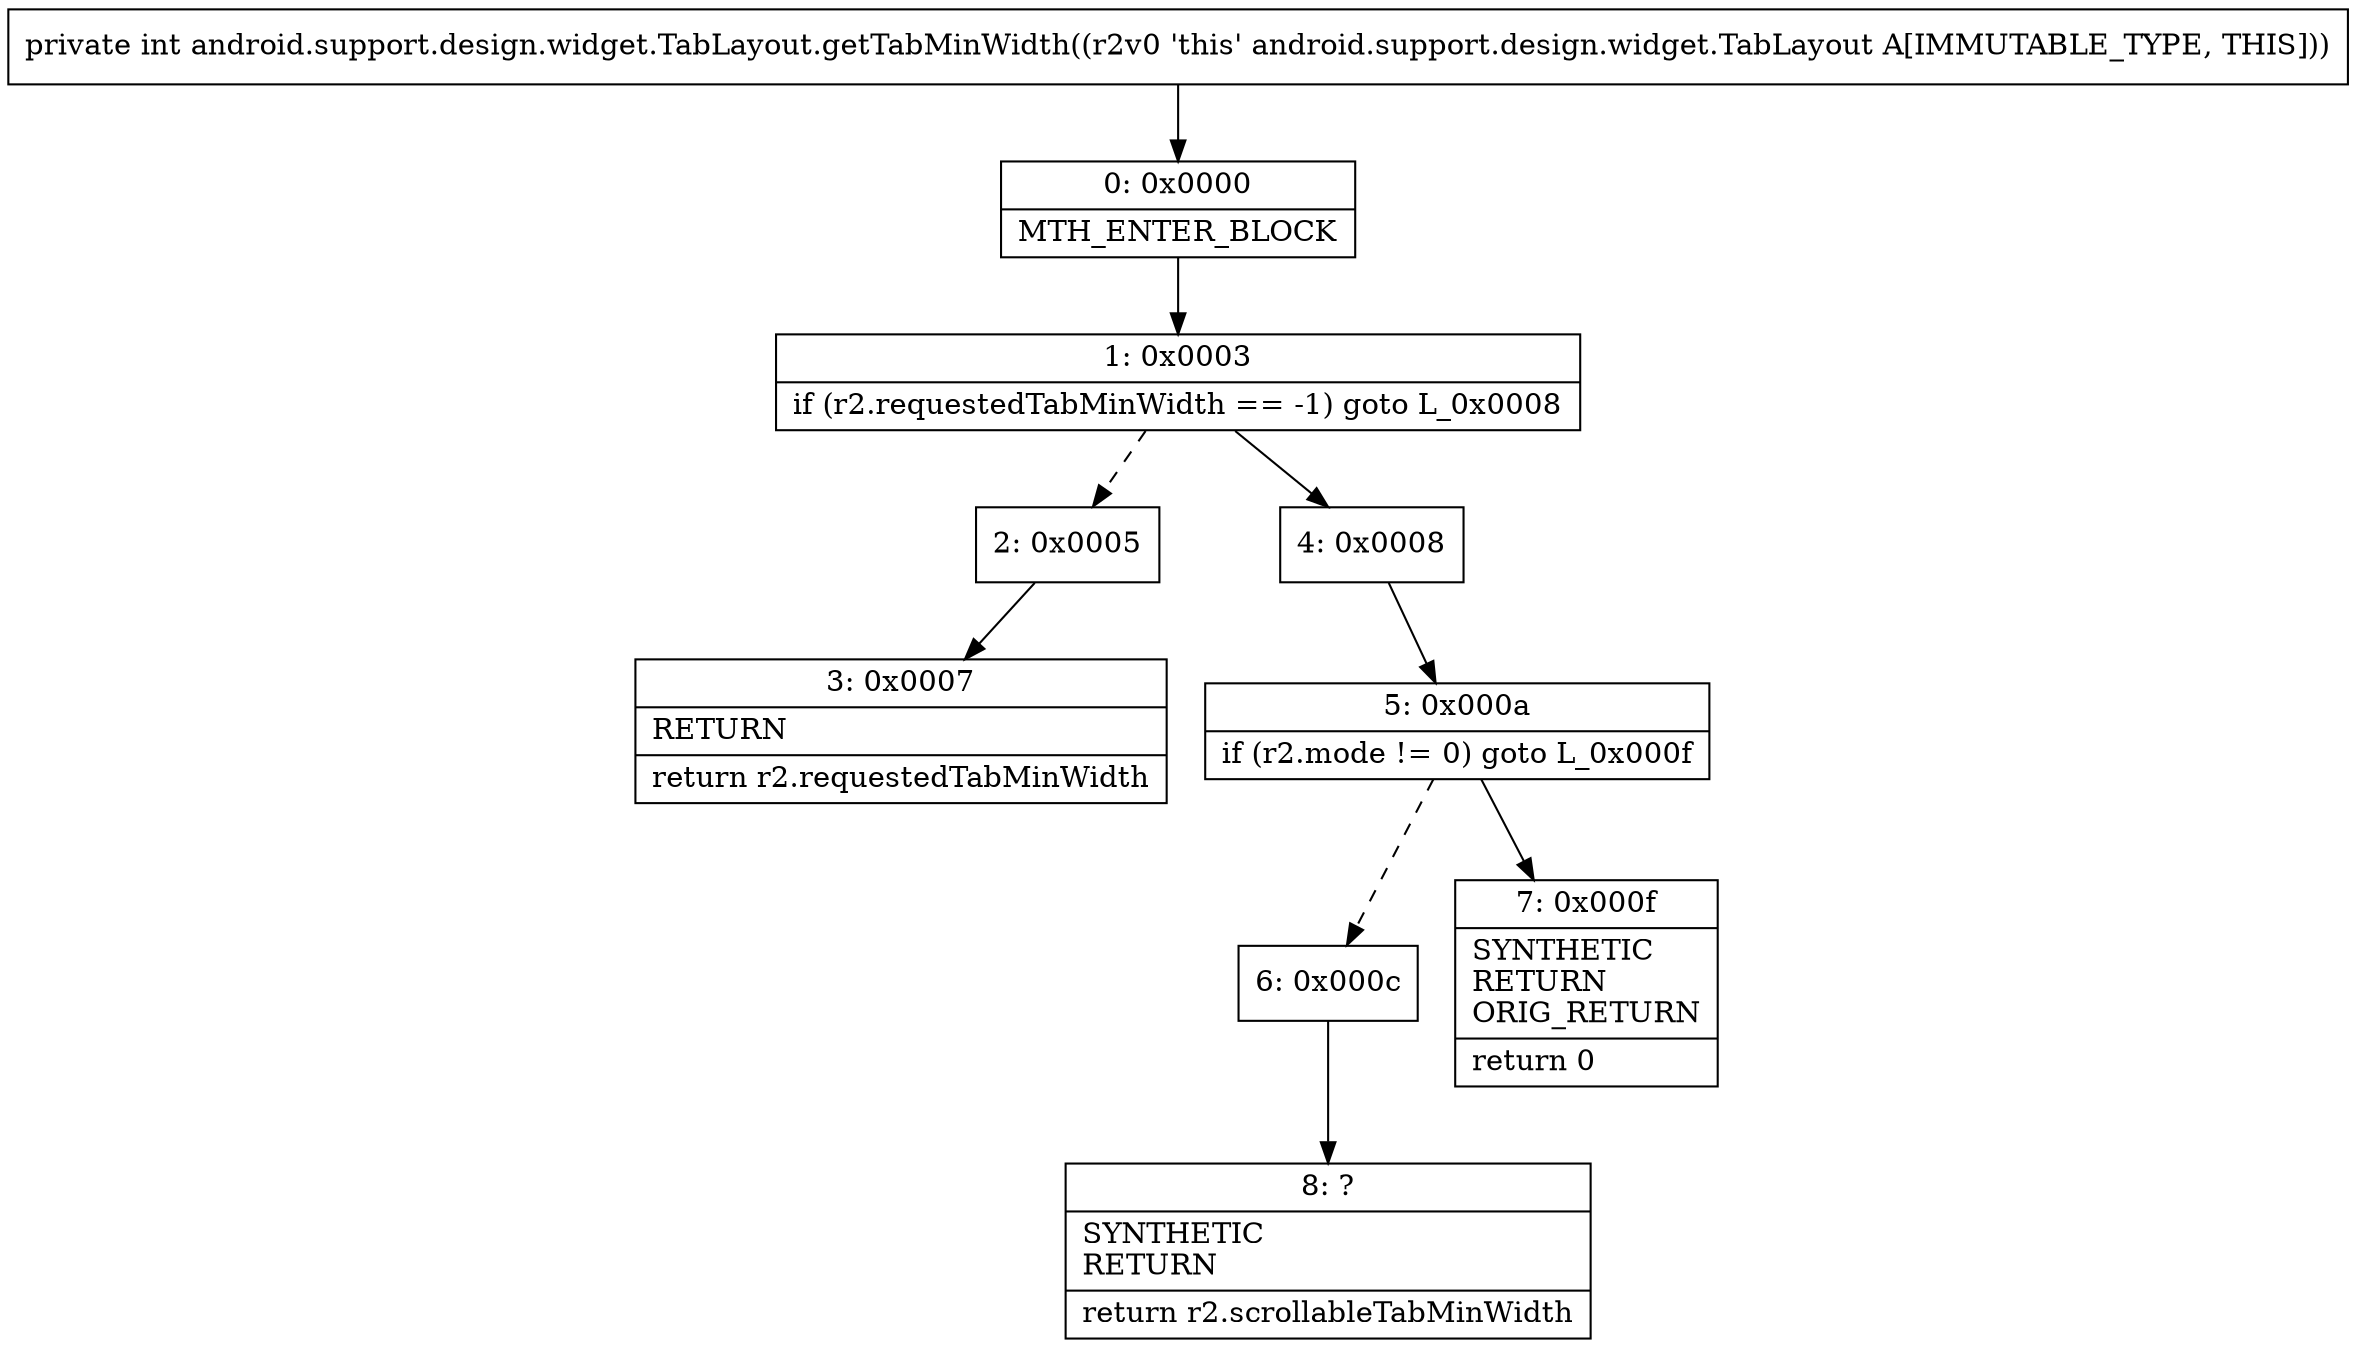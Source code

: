 digraph "CFG forandroid.support.design.widget.TabLayout.getTabMinWidth()I" {
Node_0 [shape=record,label="{0\:\ 0x0000|MTH_ENTER_BLOCK\l}"];
Node_1 [shape=record,label="{1\:\ 0x0003|if (r2.requestedTabMinWidth == \-1) goto L_0x0008\l}"];
Node_2 [shape=record,label="{2\:\ 0x0005}"];
Node_3 [shape=record,label="{3\:\ 0x0007|RETURN\l|return r2.requestedTabMinWidth\l}"];
Node_4 [shape=record,label="{4\:\ 0x0008}"];
Node_5 [shape=record,label="{5\:\ 0x000a|if (r2.mode != 0) goto L_0x000f\l}"];
Node_6 [shape=record,label="{6\:\ 0x000c}"];
Node_7 [shape=record,label="{7\:\ 0x000f|SYNTHETIC\lRETURN\lORIG_RETURN\l|return 0\l}"];
Node_8 [shape=record,label="{8\:\ ?|SYNTHETIC\lRETURN\l|return r2.scrollableTabMinWidth\l}"];
MethodNode[shape=record,label="{private int android.support.design.widget.TabLayout.getTabMinWidth((r2v0 'this' android.support.design.widget.TabLayout A[IMMUTABLE_TYPE, THIS])) }"];
MethodNode -> Node_0;
Node_0 -> Node_1;
Node_1 -> Node_2[style=dashed];
Node_1 -> Node_4;
Node_2 -> Node_3;
Node_4 -> Node_5;
Node_5 -> Node_6[style=dashed];
Node_5 -> Node_7;
Node_6 -> Node_8;
}

